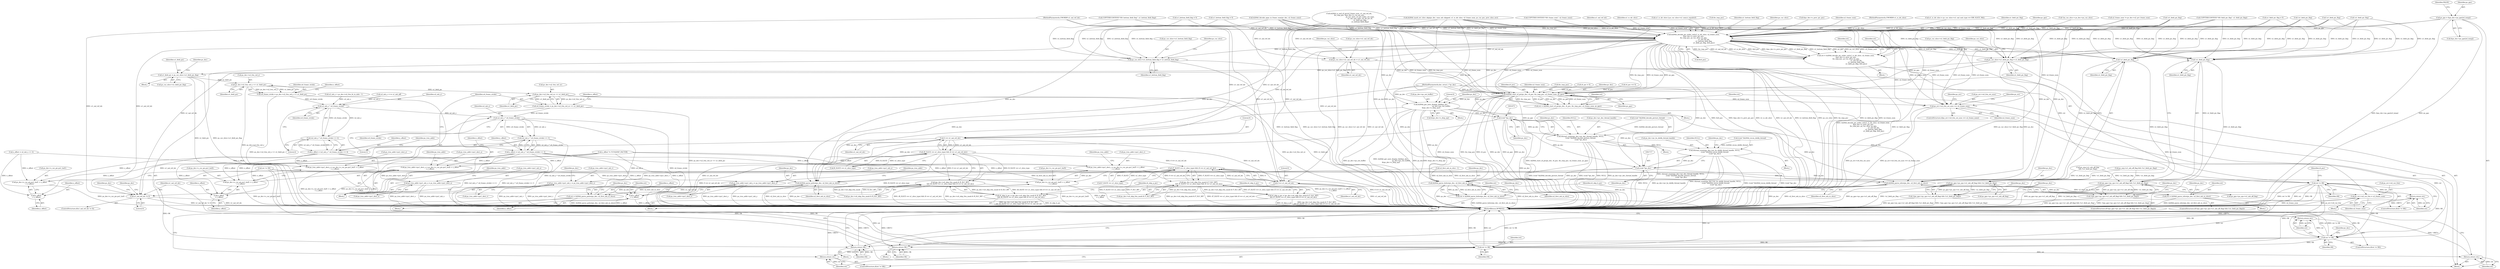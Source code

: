 digraph "0_Android_6c327afb263837bc90760c55c6605b26161a4eb9_0@array" {
"1000412" [label="(Call,ps_pps = &ps_dec->ps_pps[u4_temp])"];
"1001376" [label="(Call,ih264d_decode_pic_order_cnt(u1_is_idr_slice, u2_frame_num,\n &ps_dec->s_prev_pic_poc,\n &s_tmp_poc, ps_cur_slice, ps_pps,\n                                          u1_nal_ref_idc,\n                                          u1_bottom_field_flag,\n                                          u1_field_pic_flag, &i4_poc))"];
"1001374" [label="(Call,ret = ih264d_decode_pic_order_cnt(u1_is_idr_slice, u2_frame_num,\n &ps_dec->s_prev_pic_poc,\n &s_tmp_poc, ps_cur_slice, ps_pps,\n                                          u1_nal_ref_idc,\n                                          u1_bottom_field_flag,\n                                          u1_field_pic_flag, &i4_poc))"];
"1001393" [label="(Call,ret != OK)"];
"1001396" [label="(Return,return ret;)"];
"1001606" [label="(Call,ret != OK)"];
"1001609" [label="(Return,return ret;)"];
"1001857" [label="(Return,return OK;)"];
"1001874" [label="(Return,return OK;)"];
"1002517" [label="(Call,ret != OK)"];
"1002520" [label="(Return,return ret;)"];
"1002604" [label="(Return,return ret;)"];
"1001464" [label="(Call,ps_cur_slice->u1_field_pic_flag = u1_field_pic_flag)"];
"1001908" [label="(Call,u1_field_pic = ps_cur_slice->u1_field_pic_flag)"];
"1001969" [label="(Call,ps_dec->u2_frm_wd_y << u1_field_pic)"];
"1001967" [label="(Call,u4_frame_stride = ps_dec->u2_frm_wd_y << u1_field_pic)"];
"1001982" [label="(Call,u2_mb_y * u4_frame_stride)"];
"1001981" [label="(Call,(u2_mb_y * u4_frame_stride) << 4)"];
"1001979" [label="(Call,y_offset = (u2_mb_y * u4_frame_stride) << 4)"];
"1001986" [label="(Call,ps_trns_addr->pu1_dest_y = ps_dec->s_cur_pic.pu1_buf1 + x_offset\n + y_offset)"];
"1002045" [label="(Call,ps_trns_addr->pu1_mb_y = ps_trns_addr->pu1_dest_y)"];
"1001990" [label="(Call,ps_dec->s_cur_pic.pu1_buf1 + x_offset\n + y_offset)"];
"1001996" [label="(Call,x_offset\n + y_offset)"];
"1002012" [label="(Call,u2_mb_y * u4_frame_stride)"];
"1002011" [label="(Call,(u2_mb_y * u4_frame_stride) << 3)"];
"1002009" [label="(Call,y_offset = (u2_mb_y * u4_frame_stride) << 3)"];
"1002019" [label="(Call,ps_trns_addr->pu1_dest_u = ps_dec->s_cur_pic.pu1_buf2 + x_offset\n + y_offset)"];
"1002052" [label="(Call,ps_trns_addr->pu1_mb_u = ps_trns_addr->pu1_dest_u)"];
"1002023" [label="(Call,ps_dec->s_cur_pic.pu1_buf2 + x_offset\n + y_offset)"];
"1002029" [label="(Call,x_offset\n + y_offset)"];
"1002032" [label="(Call,ps_trns_addr->pu1_dest_v = ps_dec->s_cur_pic.pu1_buf3 + x_offset\n + y_offset)"];
"1002059" [label="(Call,ps_trns_addr->pu1_mb_v = ps_trns_addr->pu1_dest_v)"];
"1002036" [label="(Call,ps_dec->s_cur_pic.pu1_buf3 + x_offset\n + y_offset)"];
"1002042" [label="(Call,x_offset\n + y_offset)"];
"1002001" [label="(Call,ps_dec->u2_frm_wd_uv << u1_field_pic)"];
"1001999" [label="(Call,u4_frame_stride = ps_dec->u2_frm_wd_uv << u1_field_pic)"];
"1001469" [label="(Call,ps_cur_slice->u1_bottom_field_flag = u1_bottom_field_flag)"];
"1001496" [label="(Call,ps_cur_slice->u1_nal_ref_idc = u1_nal_ref_idc)"];
"1001562" [label="(Call,!u1_field_pic_flag)"];
"1001556" [label="(Call,(ps_pps->ps_sps->u1_mb_aff_flag) && (!u1_field_pic_flag))"];
"1001555" [label="(Call,!((ps_pps->ps_sps->u1_mb_aff_flag) && (!u1_field_pic_flag)))"];
"1001579" [label="(Call,!u1_field_pic_flag)"];
"1001573" [label="(Call,(ps_pps->ps_sps->u1_mb_aff_flag) && (!u1_field_pic_flag))"];
"1001572" [label="(Call,!((ps_pps->ps_sps->u1_mb_aff_flag) && (!u1_field_pic_flag)))"];
"1001598" [label="(Call,ih264d_start_of_pic(ps_dec, i4_poc, &s_tmp_poc, u2_frame_num, ps_pps))"];
"1001596" [label="(Call,ret = ih264d_start_of_pic(ps_dec, i4_poc, &s_tmp_poc, u2_frame_num, ps_pps))"];
"1001617" [label="(Call,ih264d_get_next_display_field(ps_dec,\n                                          ps_dec->ps_out_buffer,\n &(ps_dec->s_disp_op)))"];
"1001672" [label="(Call,(void *)ps_dec)"];
"1001664" [label="(Call,ithread_create(ps_dec->pv_dec_thread_handle, NULL,\n (void *)ih264d_decode_picture_thread,\n (void *)ps_dec))"];
"1001708" [label="(Call,ithread_create(ps_dec->pv_bs_deblk_thread_handle, NULL,\n (void *)ih264d_recon_deblk_thread,\n (void *)ps_dec))"];
"1001716" [label="(Call,(void *)ps_dec)"];
"1002421" [label="(Call,ih264d_parse_islice(ps_dec, u2_first_mb_in_slice))"];
"1002419" [label="(Call,ret = ih264d_parse_islice(ps_dec, u2_first_mb_in_slice))"];
"1002456" [label="(Call,ih264d_parse_pslice(ps_dec, u2_first_mb_in_slice))"];
"1002454" [label="(Call,ret = ih264d_parse_pslice(ps_dec, u2_first_mb_in_slice))"];
"1002490" [label="(Call,ih264d_parse_bslice(ps_dec, u2_first_mb_in_slice))"];
"1002488" [label="(Call,ret = ih264d_parse_bslice(ps_dec, u2_first_mb_in_slice))"];
"1001788" [label="(Call,ps_err->u4_frm_sei_sync == u2_frame_num)"];
"1001804" [label="(Call,ps_err->u4_cur_frm = u2_frame_num)"];
"1001824" [label="(Call,0 == u1_nal_ref_idc)"];
"1001820" [label="(Call,(B_SLICE == u1_slice_type) && (0 == u1_nal_ref_idc))"];
"1001814" [label="(Call,(ps_dec->u4_skip_frm_mask & B_SLC_BIT)\n && (B_SLICE == u1_slice_type) && (0 == u1_nal_ref_idc))"];
"1001812" [label="(Call,i4_skip_b_pic = (ps_dec->u4_skip_frm_mask & B_SLC_BIT)\n && (B_SLICE == u1_slice_type) && (0 == u1_nal_ref_idc))"];
"1001835" [label="(Call,(P_SLICE == u1_slice_type) && (0 == u1_nal_ref_idc))"];
"1001829" [label="(Call,(ps_dec->u4_skip_frm_mask & P_SLC_BIT)\n && (P_SLICE == u1_slice_type) && (0 == u1_nal_ref_idc))"];
"1001827" [label="(Call,i4_skip_p_pic = (ps_dec->u4_skip_frm_mask & P_SLC_BIT)\n && (P_SLICE == u1_slice_type) && (0 == u1_nal_ref_idc))"];
"1001839" [label="(Call,0 == u1_nal_ref_idc)"];
"1002523" [label="(Call,u1_nal_ref_idc != 0)"];
"1002421" [label="(Call,ih264d_parse_islice(ps_dec, u2_first_mb_in_slice))"];
"1001809" [label="(Block,)"];
"1002489" [label="(Identifier,ret)"];
"1001947" [label="(Call,u2_mb_y <<= u1_mb_aff)"];
"1001500" [label="(Identifier,u1_nal_ref_idc)"];
"1001815" [label="(Call,ps_dec->u4_skip_frm_mask & B_SLC_BIT)"];
"1001387" [label="(Identifier,u1_nal_ref_idc)"];
"1001571" [label="(ControlStructure,if(!((ps_pps->ps_sps->u1_mb_aff_flag) && (!u1_field_pic_flag))))"];
"1002046" [label="(Call,ps_trns_addr->pu1_mb_y)"];
"1002423" [label="(Identifier,u2_first_mb_in_slice)"];
"1002013" [label="(Identifier,u2_mb_y)"];
"1001579" [label="(Call,!u1_field_pic_flag)"];
"1001789" [label="(Call,ps_err->u4_frm_sei_sync)"];
"1002017" [label="(Identifier,x_offset)"];
"1000176" [label="(Call,i4_poc = 0)"];
"1001825" [label="(Literal,0)"];
"1001804" [label="(Call,ps_err->u4_cur_frm = u2_frame_num)"];
"1001617" [label="(Call,ih264d_get_next_display_field(ps_dec,\n                                          ps_dec->ps_out_buffer,\n &(ps_dec->s_disp_op)))"];
"1002458" [label="(Identifier,u2_first_mb_in_slice)"];
"1001556" [label="(Call,(ps_pps->ps_sps->u1_mb_aff_flag) && (!u1_field_pic_flag))"];
"1001071" [label="(Call,!u1_field_pic_flag)"];
"1001875" [label="(Identifier,OK)"];
"1001836" [label="(Call,P_SLICE == u1_slice_type)"];
"1001908" [label="(Call,u1_field_pic = ps_cur_slice->u1_field_pic_flag)"];
"1001998" [label="(Identifier,y_offset)"];
"1001503" [label="(Identifier,ps_cur_slice)"];
"1002036" [label="(Call,ps_dec->s_cur_pic.pu1_buf3 + x_offset\n + y_offset)"];
"1002044" [label="(Identifier,y_offset)"];
"1001377" [label="(Identifier,u1_is_idr_slice)"];
"1002009" [label="(Call,y_offset = (u2_mb_y * u4_frame_stride) << 3)"];
"1002516" [label="(ControlStructure,if(ret != OK))"];
"1001840" [label="(Literal,0)"];
"1001374" [label="(Call,ret = ih264d_decode_pic_order_cnt(u1_is_idr_slice, u2_frame_num,\n &ps_dec->s_prev_pic_poc,\n &s_tmp_poc, ps_cur_slice, ps_pps,\n                                          u1_nal_ref_idc,\n                                          u1_bottom_field_flag,\n                                          u1_field_pic_flag, &i4_poc))"];
"1000507" [label="(Call,u1_is_idr_slice || ps_cur_slice->u1_mmco_equalto5)"];
"1001913" [label="(Block,)"];
"1001596" [label="(Call,ret = ih264d_start_of_pic(ps_dec, i4_poc, &s_tmp_poc, u2_frame_num, ps_pps))"];
"1002045" [label="(Call,ps_trns_addr->pu1_mb_y = ps_trns_addr->pu1_dest_y)"];
"1002030" [label="(Identifier,x_offset)"];
"1002002" [label="(Call,ps_dec->u2_frm_wd_uv)"];
"1001718" [label="(Identifier,ps_dec)"];
"1001839" [label="(Call,0 == u1_nal_ref_idc)"];
"1002023" [label="(Call,ps_dec->s_cur_pic.pu1_buf2 + x_offset\n + y_offset)"];
"1002605" [label="(Identifier,ret)"];
"1002454" [label="(Call,ret = ih264d_parse_pslice(ps_dec, u2_first_mb_in_slice))"];
"1001597" [label="(Identifier,ret)"];
"1001813" [label="(Identifier,i4_skip_b_pic)"];
"1002016" [label="(Call,x_offset *= YUV420SP_FACTOR)"];
"1002031" [label="(Identifier,y_offset)"];
"1002037" [label="(Call,ps_dec->s_cur_pic.pu1_buf3)"];
"1002606" [label="(MethodReturn,WORD32)"];
"1001574" [label="(Call,ps_pps->ps_sps->u1_mb_aff_flag)"];
"1001792" [label="(Identifier,u2_frame_num)"];
"1001609" [label="(Return,return ret;)"];
"1001599" [label="(Identifier,ps_dec)"];
"1001990" [label="(Call,ps_dec->s_cur_pic.pu1_buf1 + x_offset\n + y_offset)"];
"1002033" [label="(Call,ps_trns_addr->pu1_dest_v)"];
"1001573" [label="(Call,(ps_pps->ps_sps->u1_mb_aff_flag) && (!u1_field_pic_flag))"];
"1001982" [label="(Call,u2_mb_y * u4_frame_stride)"];
"1002043" [label="(Identifier,x_offset)"];
"1001861" [label="(Block,)"];
"1002518" [label="(Identifier,ret)"];
"1000524" [label="(Call,ih264d_decode_gaps_in_frame_num(ps_dec, u2_frame_num))"];
"1001604" [label="(Identifier,ps_pps)"];
"1001628" [label="(Literal,0)"];
"1001373" [label="(Block,)"];
"1001672" [label="(Call,(void *)ps_dec)"];
"1001985" [label="(Literal,4)"];
"1002069" [label="(Identifier,ps_dec)"];
"1002461" [label="(Identifier,ps_dec)"];
"1001826" [label="(Identifier,u1_nal_ref_idc)"];
"1001473" [label="(Identifier,u1_bottom_field_flag)"];
"1001562" [label="(Call,!u1_field_pic_flag)"];
"1002525" [label="(Literal,0)"];
"1001979" [label="(Call,y_offset = (u2_mb_y * u4_frame_stride) << 4)"];
"1001709" [label="(Call,ps_dec->pv_bs_deblk_thread_handle)"];
"1002551" [label="(Identifier,ps_dec)"];
"1001780" [label="(Block,)"];
"1001788" [label="(Call,ps_err->u4_frm_sei_sync == u2_frame_num)"];
"1001830" [label="(Call,ps_dec->u4_skip_frm_mask & P_SLC_BIT)"];
"1001383" [label="(Call,&s_tmp_poc)"];
"1000414" [label="(Call,&ps_dec->ps_pps[u4_temp])"];
"1001606" [label="(Call,ret != OK)"];
"1001999" [label="(Call,u4_frame_stride = ps_dec->u2_frm_wd_uv << u1_field_pic)"];
"1001496" [label="(Call,ps_cur_slice->u1_nal_ref_idc = u1_nal_ref_idc)"];
"1001708" [label="(Call,ithread_create(ps_dec->pv_bs_deblk_thread_handle, NULL,\n (void *)ih264d_recon_deblk_thread,\n (void *)ps_dec))"];
"1001664" [label="(Call,ithread_create(ps_dec->pv_dec_thread_handle, NULL,\n (void *)ih264d_decode_picture_thread,\n (void *)ps_dec))"];
"1000156" [label="(MethodParameterIn,UWORD8 u1_nal_ref_idc)"];
"1000655" [label="(Call,u1_bottom_field_flag = 0)"];
"1001618" [label="(Identifier,ps_dec)"];
"1002049" [label="(Call,ps_trns_addr->pu1_dest_y)"];
"1001390" [label="(Call,&i4_poc)"];
"1000904" [label="(Call,!u1_field_pic_flag)"];
"1002024" [label="(Call,ps_dec->s_cur_pic.pu1_buf2)"];
"1000422" [label="(Identifier,FALSE)"];
"1001983" [label="(Identifier,u2_mb_y)"];
"1001563" [label="(Identifier,u1_field_pic_flag)"];
"1001393" [label="(Call,ret != OK)"];
"1002001" [label="(Call,ps_dec->u2_frm_wd_uv << u1_field_pic)"];
"1001981" [label="(Call,(u2_mb_y * u4_frame_stride) << 4)"];
"1001067" [label="(Call,ps_seq->u1_mb_aff_flag\n && (!u1_field_pic_flag))"];
"1000918" [label="(Call,u2_frame_num != ps_dec->u2_prv_frame_num)"];
"1002239" [label="(Call,u2_first_mb_in_slice - 1)"];
"1001894" [label="(Block,)"];
"1001980" [label="(Identifier,y_offset)"];
"1002524" [label="(Identifier,u1_nal_ref_idc)"];
"1002053" [label="(Call,ps_trns_addr->pu1_mb_u)"];
"1002492" [label="(Identifier,u2_first_mb_in_slice)"];
"1001835" [label="(Call,(P_SLICE == u1_slice_type) && (0 == u1_nal_ref_idc))"];
"1002010" [label="(Identifier,y_offset)"];
"1000652" [label="(Call,u1_field_pic_flag = 0)"];
"1001410" [label="(Call,i4_poc == 0)"];
"1001139" [label="(Call,ih264d_mark_err_slice_skip(ps_dec, num_mb_skipped, u1_is_idr_slice, u2_frame_num, ps_cur_poc, prev_slice_err))"];
"1002032" [label="(Call,ps_trns_addr->pu1_dest_v = ps_dec->s_cur_pic.pu1_buf3 + x_offset\n + y_offset)"];
"1002029" [label="(Call,x_offset\n + y_offset)"];
"1001677" [label="(Identifier,ps_dec)"];
"1001400" [label="(Identifier,i4_poc)"];
"1002519" [label="(Identifier,OK)"];
"1001566" [label="(Identifier,ps_dec)"];
"1000813" [label="(Call,!u1_field_pic_flag)"];
"1002056" [label="(Call,ps_trns_addr->pu1_dest_u)"];
"1001376" [label="(Call,ih264d_decode_pic_order_cnt(u1_is_idr_slice, u2_frame_num,\n &ps_dec->s_prev_pic_poc,\n &s_tmp_poc, ps_cur_slice, ps_pps,\n                                          u1_nal_ref_idc,\n                                          u1_bottom_field_flag,\n                                          u1_field_pic_flag, &i4_poc))"];
"1002015" [label="(Literal,3)"];
"1001470" [label="(Call,ps_cur_slice->u1_bottom_field_flag)"];
"1000900" [label="(Call,ps_seq->u1_mb_aff_flag && (!u1_field_pic_flag))"];
"1001572" [label="(Call,!((ps_pps->ps_sps->u1_mb_aff_flag) && (!u1_field_pic_flag)))"];
"1001668" [label="(Identifier,NULL)"];
"1002428" [label="(Identifier,ps_dec)"];
"1002488" [label="(Call,ret = ih264d_parse_bslice(ps_dec, u2_first_mb_in_slice))"];
"1002480" [label="(Block,)"];
"1002059" [label="(Call,ps_trns_addr->pu1_mb_v = ps_trns_addr->pu1_dest_v)"];
"1001957" [label="(Call,u2_mb_y > ps_dec->u2_frm_ht_in_mbs - 1)"];
"1001600" [label="(Identifier,i4_poc)"];
"1001388" [label="(Identifier,u1_bottom_field_flag)"];
"1001610" [label="(Identifier,ret)"];
"1001986" [label="(Call,ps_trns_addr->pu1_dest_y = ps_dec->s_cur_pic.pu1_buf1 + x_offset\n + y_offset)"];
"1001969" [label="(Call,ps_dec->u2_frm_wd_y << u1_field_pic)"];
"1001385" [label="(Identifier,ps_cur_slice)"];
"1001468" [label="(Identifier,u1_field_pic_flag)"];
"1002005" [label="(Identifier,u1_field_pic)"];
"1001665" [label="(Call,ps_dec->pv_dec_thread_handle)"];
"1001605" [label="(ControlStructure,if(ret != OK))"];
"1000638" [label="(Call,COPYTHECONTEXT(\"SH: bottom_field_flag\", u1_bottom_field_flag))"];
"1002419" [label="(Call,ret = ih264d_parse_islice(ps_dec, u2_first_mb_in_slice))"];
"1002521" [label="(Identifier,ret)"];
"1002495" [label="(Identifier,ps_dec)"];
"1001607" [label="(Identifier,ret)"];
"1001622" [label="(Call,&(ps_dec->s_disp_op))"];
"1002491" [label="(Identifier,ps_dec)"];
"1002522" [label="(ControlStructure,if(u1_nal_ref_idc != 0))"];
"1000753" [label="(Call,!u1_field_pic_flag)"];
"1001616" [label="(Block,)"];
"1001619" [label="(Call,ps_dec->ps_out_buffer)"];
"1001465" [label="(Call,ps_cur_slice->u1_field_pic_flag)"];
"1001805" [label="(Call,ps_err->u4_cur_frm)"];
"1001497" [label="(Call,ps_cur_slice->u1_nal_ref_idc)"];
"1002531" [label="(Identifier,ps_dec)"];
"1000412" [label="(Call,ps_pps = &ps_dec->ps_pps[u4_temp])"];
"1001975" [label="(Identifier,x_offset)"];
"1001910" [label="(Call,ps_cur_slice->u1_field_pic_flag)"];
"1001974" [label="(Call,x_offset = u2_mb_x << 4)"];
"1001379" [label="(Call,&ps_dec->s_prev_pic_poc)"];
"1000621" [label="(Call,u1_bottom_field_flag = 0)"];
"1001702" [label="(Block,)"];
"1001968" [label="(Identifier,u4_frame_stride)"];
"1001476" [label="(Identifier,ps_cur_slice)"];
"1001984" [label="(Identifier,u4_frame_stride)"];
"1001796" [label="(Identifier,ps_err)"];
"1001824" [label="(Call,0 == u1_nal_ref_idc)"];
"1000454" [label="(Call,COPYTHECONTEXT(\"SH: frame_num\", u2_frame_num))"];
"1001874" [label="(Return,return OK;)"];
"1001829" [label="(Call,(ps_dec->u4_skip_frm_mask & P_SLC_BIT)\n && (P_SLICE == u1_slice_type) && (0 == u1_nal_ref_idc))"];
"1001712" [label="(Identifier,NULL)"];
"1001580" [label="(Identifier,u1_field_pic_flag)"];
"1001583" [label="(Identifier,ps_dec)"];
"1001378" [label="(Identifier,u2_frame_num)"];
"1002446" [label="(Block,)"];
"1001991" [label="(Call,ps_dec->s_cur_pic.pu1_buf1)"];
"1001608" [label="(Identifier,OK)"];
"1002052" [label="(Call,ps_trns_addr->pu1_mb_u = ps_trns_addr->pu1_dest_u)"];
"1002422" [label="(Identifier,ps_dec)"];
"1002455" [label="(Identifier,ret)"];
"1002034" [label="(Identifier,ps_trns_addr)"];
"1002420" [label="(Identifier,ret)"];
"1001663" [label="(Block,)"];
"1001721" [label="(Identifier,ps_dec)"];
"1001828" [label="(Identifier,i4_skip_p_pic)"];
"1001841" [label="(Identifier,u1_nal_ref_idc)"];
"1001970" [label="(Call,ps_dec->u2_frm_wd_y)"];
"1002012" [label="(Call,u2_mb_y * u4_frame_stride)"];
"1002457" [label="(Identifier,ps_dec)"];
"1001595" [label="(Block,)"];
"1001603" [label="(Identifier,u2_frame_num)"];
"1002000" [label="(Identifier,u4_frame_stride)"];
"1002020" [label="(Call,ps_trns_addr->pu1_dest_u)"];
"1001588" [label="(Identifier,ps_dec)"];
"1001909" [label="(Identifier,u1_field_pic)"];
"1001808" [label="(Identifier,u2_frame_num)"];
"1001787" [label="(ControlStructure,if(ps_err->u4_frm_sei_sync == u2_frame_num))"];
"1001812" [label="(Call,i4_skip_b_pic = (ps_dec->u4_skip_frm_mask & B_SLC_BIT)\n && (B_SLICE == u1_slice_type) && (0 == u1_nal_ref_idc))"];
"1001392" [label="(ControlStructure,if(ret != OK))"];
"1001557" [label="(Call,ps_pps->ps_sps->u1_mb_aff_flag)"];
"1001973" [label="(Identifier,u1_field_pic)"];
"1002007" [label="(Identifier,x_offset)"];
"1002054" [label="(Identifier,ps_trns_addr)"];
"1001806" [label="(Identifier,ps_err)"];
"1001395" [label="(Identifier,OK)"];
"1002517" [label="(Call,ret != OK)"];
"1001997" [label="(Identifier,x_offset)"];
"1001469" [label="(Call,ps_cur_slice->u1_bottom_field_flag = u1_bottom_field_flag)"];
"1001713" [label="(Call,(void *)ih264d_recon_deblk_thread)"];
"1001827" [label="(Call,i4_skip_p_pic = (ps_dec->u4_skip_frm_mask & P_SLC_BIT)\n && (P_SLICE == u1_slice_type) && (0 == u1_nal_ref_idc))"];
"1001843" [label="(Identifier,i4_skip_b_pic)"];
"1002060" [label="(Call,ps_trns_addr->pu1_mb_v)"];
"1000155" [label="(MethodParameterIn,UWORD8 u1_is_idr_slice)"];
"1002490" [label="(Call,ih264d_parse_bslice(ps_dec, u2_first_mb_in_slice))"];
"1001716" [label="(Call,(void *)ps_dec)"];
"1000413" [label="(Identifier,ps_pps)"];
"1001464" [label="(Call,ps_cur_slice->u1_field_pic_flag = u1_field_pic_flag)"];
"1000618" [label="(Call,COPYTHECONTEXT(\"SH: field_pic_flag\", u1_field_pic_flag))"];
"1000991" [label="(Call,u1_is_idr_slice = ps_cur_slice->u1_nal_unit_type == IDR_SLICE_NAL)"];
"1001555" [label="(Call,!((ps_pps->ps_sps->u1_mb_aff_flag) && (!u1_field_pic_flag)))"];
"1001814" [label="(Call,(ps_dec->u4_skip_frm_mask & B_SLC_BIT)\n && (B_SLICE == u1_slice_type) && (0 == u1_nal_ref_idc))"];
"1001598" [label="(Call,ih264d_start_of_pic(ps_dec, i4_poc, &s_tmp_poc, u2_frame_num, ps_pps))"];
"1000873" [label="(Call,ih264d_is_end_of_pic(u2_frame_num, u1_nal_ref_idc,\n &s_tmp_poc, &ps_dec->s_cur_pic_poc,\n                                            ps_cur_slice, u1_pic_order_cnt_type,\n                                            u1_nal_unit_type, u4_idr_pic_id,\n                                            u1_field_pic_flag,\n                                            u1_bottom_field_flag))"];
"1001858" [label="(Identifier,OK)"];
"1000157" [label="(MethodParameterIn,dec_struct_t *ps_dec)"];
"1001920" [label="(Identifier,ps_dec)"];
"1001674" [label="(Identifier,ps_dec)"];
"1002047" [label="(Identifier,ps_trns_addr)"];
"1001389" [label="(Identifier,u1_field_pic_flag)"];
"1001987" [label="(Call,ps_trns_addr->pu1_dest_y)"];
"1000158" [label="(Block,)"];
"1002019" [label="(Call,ps_trns_addr->pu1_dest_u = ps_dec->s_cur_pic.pu1_buf2 + x_offset\n + y_offset)"];
"1001613" [label="(Identifier,ps_dec)"];
"1002456" [label="(Call,ih264d_parse_pslice(ps_dec, u2_first_mb_in_slice))"];
"1002014" [label="(Identifier,u4_frame_stride)"];
"1002523" [label="(Call,u1_nal_ref_idc != 0)"];
"1002042" [label="(Call,x_offset\n + y_offset)"];
"1001857" [label="(Return,return OK;)"];
"1001988" [label="(Identifier,ps_trns_addr)"];
"1001375" [label="(Identifier,ret)"];
"1001222" [label="(Call,ret != OK)"];
"1001554" [label="(ControlStructure,if(!((ps_pps->ps_sps->u1_mb_aff_flag) && (!u1_field_pic_flag))))"];
"1001844" [label="(Block,)"];
"1001820" [label="(Call,(B_SLICE == u1_slice_type) && (0 == u1_nal_ref_idc))"];
"1002061" [label="(Identifier,ps_trns_addr)"];
"1001601" [label="(Call,&s_tmp_poc)"];
"1002604" [label="(Return,return ret;)"];
"1002411" [label="(Block,)"];
"1002063" [label="(Call,ps_trns_addr->pu1_dest_v)"];
"1002011" [label="(Call,(u2_mb_y * u4_frame_stride) << 3)"];
"1001471" [label="(Identifier,ps_cur_slice)"];
"1001669" [label="(Call,(void *)ih264d_decode_picture_thread)"];
"1001386" [label="(Identifier,ps_pps)"];
"1001967" [label="(Call,u4_frame_stride = ps_dec->u2_frm_wd_y << u1_field_pic)"];
"1001996" [label="(Call,x_offset\n + y_offset)"];
"1001397" [label="(Identifier,ret)"];
"1000168" [label="(Call,*ps_cur_slice = ps_dec->ps_cur_slice)"];
"1002520" [label="(Return,return ret;)"];
"1001396" [label="(Return,return ret;)"];
"1001821" [label="(Call,B_SLICE == u1_slice_type)"];
"1001394" [label="(Identifier,ret)"];
"1000412" -> "1000158"  [label="AST: "];
"1000412" -> "1000414"  [label="CFG: "];
"1000413" -> "1000412"  [label="AST: "];
"1000414" -> "1000412"  [label="AST: "];
"1000422" -> "1000412"  [label="CFG: "];
"1000412" -> "1002606"  [label="DDG: &ps_dec->ps_pps[u4_temp]"];
"1000412" -> "1002606"  [label="DDG: ps_pps"];
"1000412" -> "1001376"  [label="DDG: ps_pps"];
"1000412" -> "1001598"  [label="DDG: ps_pps"];
"1001376" -> "1001374"  [label="AST: "];
"1001376" -> "1001390"  [label="CFG: "];
"1001377" -> "1001376"  [label="AST: "];
"1001378" -> "1001376"  [label="AST: "];
"1001379" -> "1001376"  [label="AST: "];
"1001383" -> "1001376"  [label="AST: "];
"1001385" -> "1001376"  [label="AST: "];
"1001386" -> "1001376"  [label="AST: "];
"1001387" -> "1001376"  [label="AST: "];
"1001388" -> "1001376"  [label="AST: "];
"1001389" -> "1001376"  [label="AST: "];
"1001390" -> "1001376"  [label="AST: "];
"1001374" -> "1001376"  [label="CFG: "];
"1001376" -> "1002606"  [label="DDG: u1_is_idr_slice"];
"1001376" -> "1002606"  [label="DDG: u1_nal_ref_idc"];
"1001376" -> "1002606"  [label="DDG: u1_bottom_field_flag"];
"1001376" -> "1002606"  [label="DDG: ps_cur_slice"];
"1001376" -> "1002606"  [label="DDG: &s_tmp_poc"];
"1001376" -> "1002606"  [label="DDG: u1_field_pic_flag"];
"1001376" -> "1002606"  [label="DDG: u2_frame_num"];
"1001376" -> "1002606"  [label="DDG: ps_pps"];
"1001376" -> "1002606"  [label="DDG: &i4_poc"];
"1001376" -> "1002606"  [label="DDG: &ps_dec->s_prev_pic_poc"];
"1001376" -> "1001374"  [label="DDG: &s_tmp_poc"];
"1001376" -> "1001374"  [label="DDG: u1_nal_ref_idc"];
"1001376" -> "1001374"  [label="DDG: u1_is_idr_slice"];
"1001376" -> "1001374"  [label="DDG: &i4_poc"];
"1001376" -> "1001374"  [label="DDG: &ps_dec->s_prev_pic_poc"];
"1001376" -> "1001374"  [label="DDG: u1_field_pic_flag"];
"1001376" -> "1001374"  [label="DDG: u1_bottom_field_flag"];
"1001376" -> "1001374"  [label="DDG: ps_pps"];
"1001376" -> "1001374"  [label="DDG: ps_cur_slice"];
"1001376" -> "1001374"  [label="DDG: u2_frame_num"];
"1000507" -> "1001376"  [label="DDG: u1_is_idr_slice"];
"1000991" -> "1001376"  [label="DDG: u1_is_idr_slice"];
"1001139" -> "1001376"  [label="DDG: u1_is_idr_slice"];
"1001139" -> "1001376"  [label="DDG: u2_frame_num"];
"1000155" -> "1001376"  [label="DDG: u1_is_idr_slice"];
"1000873" -> "1001376"  [label="DDG: u2_frame_num"];
"1000873" -> "1001376"  [label="DDG: &s_tmp_poc"];
"1000873" -> "1001376"  [label="DDG: ps_cur_slice"];
"1000873" -> "1001376"  [label="DDG: u1_nal_ref_idc"];
"1000873" -> "1001376"  [label="DDG: u1_bottom_field_flag"];
"1000873" -> "1001376"  [label="DDG: u1_field_pic_flag"];
"1000918" -> "1001376"  [label="DDG: u2_frame_num"];
"1000524" -> "1001376"  [label="DDG: u2_frame_num"];
"1000454" -> "1001376"  [label="DDG: u2_frame_num"];
"1000168" -> "1001376"  [label="DDG: ps_cur_slice"];
"1000156" -> "1001376"  [label="DDG: u1_nal_ref_idc"];
"1000621" -> "1001376"  [label="DDG: u1_bottom_field_flag"];
"1000655" -> "1001376"  [label="DDG: u1_bottom_field_flag"];
"1000638" -> "1001376"  [label="DDG: u1_bottom_field_flag"];
"1000753" -> "1001376"  [label="DDG: u1_field_pic_flag"];
"1000904" -> "1001376"  [label="DDG: u1_field_pic_flag"];
"1000813" -> "1001376"  [label="DDG: u1_field_pic_flag"];
"1001071" -> "1001376"  [label="DDG: u1_field_pic_flag"];
"1000652" -> "1001376"  [label="DDG: u1_field_pic_flag"];
"1000618" -> "1001376"  [label="DDG: u1_field_pic_flag"];
"1001376" -> "1001464"  [label="DDG: u1_field_pic_flag"];
"1001376" -> "1001469"  [label="DDG: u1_bottom_field_flag"];
"1001376" -> "1001496"  [label="DDG: u1_nal_ref_idc"];
"1001376" -> "1001562"  [label="DDG: u1_field_pic_flag"];
"1001376" -> "1001579"  [label="DDG: u1_field_pic_flag"];
"1001376" -> "1001598"  [label="DDG: &s_tmp_poc"];
"1001376" -> "1001598"  [label="DDG: u2_frame_num"];
"1001376" -> "1001598"  [label="DDG: ps_pps"];
"1001376" -> "1001788"  [label="DDG: u2_frame_num"];
"1001376" -> "1001824"  [label="DDG: u1_nal_ref_idc"];
"1001376" -> "1001839"  [label="DDG: u1_nal_ref_idc"];
"1001376" -> "1002523"  [label="DDG: u1_nal_ref_idc"];
"1001374" -> "1001373"  [label="AST: "];
"1001375" -> "1001374"  [label="AST: "];
"1001394" -> "1001374"  [label="CFG: "];
"1001374" -> "1002606"  [label="DDG: ih264d_decode_pic_order_cnt(u1_is_idr_slice, u2_frame_num,\n &ps_dec->s_prev_pic_poc,\n &s_tmp_poc, ps_cur_slice, ps_pps,\n                                          u1_nal_ref_idc,\n                                          u1_bottom_field_flag,\n                                          u1_field_pic_flag, &i4_poc)"];
"1001374" -> "1001393"  [label="DDG: ret"];
"1001393" -> "1001392"  [label="AST: "];
"1001393" -> "1001395"  [label="CFG: "];
"1001394" -> "1001393"  [label="AST: "];
"1001395" -> "1001393"  [label="AST: "];
"1001397" -> "1001393"  [label="CFG: "];
"1001400" -> "1001393"  [label="CFG: "];
"1001393" -> "1002606"  [label="DDG: ret != OK"];
"1001393" -> "1002606"  [label="DDG: ret"];
"1001393" -> "1002606"  [label="DDG: OK"];
"1001222" -> "1001393"  [label="DDG: OK"];
"1001393" -> "1001396"  [label="DDG: ret"];
"1001393" -> "1001606"  [label="DDG: OK"];
"1001393" -> "1001857"  [label="DDG: OK"];
"1001393" -> "1001874"  [label="DDG: OK"];
"1001393" -> "1002517"  [label="DDG: OK"];
"1001396" -> "1001392"  [label="AST: "];
"1001396" -> "1001397"  [label="CFG: "];
"1001397" -> "1001396"  [label="AST: "];
"1002606" -> "1001396"  [label="CFG: "];
"1001396" -> "1002606"  [label="DDG: <RET>"];
"1001397" -> "1001396"  [label="DDG: ret"];
"1001606" -> "1001605"  [label="AST: "];
"1001606" -> "1001608"  [label="CFG: "];
"1001607" -> "1001606"  [label="AST: "];
"1001608" -> "1001606"  [label="AST: "];
"1001610" -> "1001606"  [label="CFG: "];
"1001613" -> "1001606"  [label="CFG: "];
"1001606" -> "1002606"  [label="DDG: ret"];
"1001606" -> "1002606"  [label="DDG: ret != OK"];
"1001606" -> "1002606"  [label="DDG: OK"];
"1001596" -> "1001606"  [label="DDG: ret"];
"1001222" -> "1001606"  [label="DDG: OK"];
"1001606" -> "1001609"  [label="DDG: ret"];
"1001606" -> "1001857"  [label="DDG: OK"];
"1001606" -> "1001874"  [label="DDG: OK"];
"1001606" -> "1002517"  [label="DDG: OK"];
"1001609" -> "1001605"  [label="AST: "];
"1001609" -> "1001610"  [label="CFG: "];
"1001610" -> "1001609"  [label="AST: "];
"1002606" -> "1001609"  [label="CFG: "];
"1001609" -> "1002606"  [label="DDG: <RET>"];
"1001610" -> "1001609"  [label="DDG: ret"];
"1001857" -> "1001844"  [label="AST: "];
"1001857" -> "1001858"  [label="CFG: "];
"1001858" -> "1001857"  [label="AST: "];
"1002606" -> "1001857"  [label="CFG: "];
"1001857" -> "1002606"  [label="DDG: <RET>"];
"1001858" -> "1001857"  [label="DDG: OK"];
"1001222" -> "1001857"  [label="DDG: OK"];
"1001874" -> "1001861"  [label="AST: "];
"1001874" -> "1001875"  [label="CFG: "];
"1001875" -> "1001874"  [label="AST: "];
"1002606" -> "1001874"  [label="CFG: "];
"1001874" -> "1002606"  [label="DDG: <RET>"];
"1001875" -> "1001874"  [label="DDG: OK"];
"1001222" -> "1001874"  [label="DDG: OK"];
"1002517" -> "1002516"  [label="AST: "];
"1002517" -> "1002519"  [label="CFG: "];
"1002518" -> "1002517"  [label="AST: "];
"1002519" -> "1002517"  [label="AST: "];
"1002521" -> "1002517"  [label="CFG: "];
"1002524" -> "1002517"  [label="CFG: "];
"1002517" -> "1002606"  [label="DDG: OK"];
"1002517" -> "1002606"  [label="DDG: ret"];
"1002517" -> "1002606"  [label="DDG: ret != OK"];
"1002419" -> "1002517"  [label="DDG: ret"];
"1002488" -> "1002517"  [label="DDG: ret"];
"1002454" -> "1002517"  [label="DDG: ret"];
"1001222" -> "1002517"  [label="DDG: OK"];
"1002517" -> "1002520"  [label="DDG: ret"];
"1002517" -> "1002604"  [label="DDG: ret"];
"1002520" -> "1002516"  [label="AST: "];
"1002520" -> "1002521"  [label="CFG: "];
"1002521" -> "1002520"  [label="AST: "];
"1002606" -> "1002520"  [label="CFG: "];
"1002520" -> "1002606"  [label="DDG: <RET>"];
"1002521" -> "1002520"  [label="DDG: ret"];
"1002604" -> "1000158"  [label="AST: "];
"1002604" -> "1002605"  [label="CFG: "];
"1002605" -> "1002604"  [label="AST: "];
"1002606" -> "1002604"  [label="CFG: "];
"1002604" -> "1002606"  [label="DDG: <RET>"];
"1002605" -> "1002604"  [label="DDG: ret"];
"1001464" -> "1000158"  [label="AST: "];
"1001464" -> "1001468"  [label="CFG: "];
"1001465" -> "1001464"  [label="AST: "];
"1001468" -> "1001464"  [label="AST: "];
"1001471" -> "1001464"  [label="CFG: "];
"1001464" -> "1002606"  [label="DDG: u1_field_pic_flag"];
"1001464" -> "1002606"  [label="DDG: ps_cur_slice->u1_field_pic_flag"];
"1000753" -> "1001464"  [label="DDG: u1_field_pic_flag"];
"1000904" -> "1001464"  [label="DDG: u1_field_pic_flag"];
"1000873" -> "1001464"  [label="DDG: u1_field_pic_flag"];
"1000813" -> "1001464"  [label="DDG: u1_field_pic_flag"];
"1001071" -> "1001464"  [label="DDG: u1_field_pic_flag"];
"1000652" -> "1001464"  [label="DDG: u1_field_pic_flag"];
"1000618" -> "1001464"  [label="DDG: u1_field_pic_flag"];
"1001464" -> "1001908"  [label="DDG: ps_cur_slice->u1_field_pic_flag"];
"1001908" -> "1001894"  [label="AST: "];
"1001908" -> "1001910"  [label="CFG: "];
"1001909" -> "1001908"  [label="AST: "];
"1001910" -> "1001908"  [label="AST: "];
"1001920" -> "1001908"  [label="CFG: "];
"1001908" -> "1002606"  [label="DDG: u1_field_pic"];
"1001908" -> "1002606"  [label="DDG: ps_cur_slice->u1_field_pic_flag"];
"1001908" -> "1001969"  [label="DDG: u1_field_pic"];
"1001969" -> "1001967"  [label="AST: "];
"1001969" -> "1001973"  [label="CFG: "];
"1001970" -> "1001969"  [label="AST: "];
"1001973" -> "1001969"  [label="AST: "];
"1001967" -> "1001969"  [label="CFG: "];
"1001969" -> "1002606"  [label="DDG: ps_dec->u2_frm_wd_y"];
"1001969" -> "1001967"  [label="DDG: ps_dec->u2_frm_wd_y"];
"1001969" -> "1001967"  [label="DDG: u1_field_pic"];
"1001969" -> "1002001"  [label="DDG: u1_field_pic"];
"1001967" -> "1001913"  [label="AST: "];
"1001968" -> "1001967"  [label="AST: "];
"1001975" -> "1001967"  [label="CFG: "];
"1001967" -> "1002606"  [label="DDG: ps_dec->u2_frm_wd_y << u1_field_pic"];
"1001967" -> "1001982"  [label="DDG: u4_frame_stride"];
"1001982" -> "1001981"  [label="AST: "];
"1001982" -> "1001984"  [label="CFG: "];
"1001983" -> "1001982"  [label="AST: "];
"1001984" -> "1001982"  [label="AST: "];
"1001985" -> "1001982"  [label="CFG: "];
"1001982" -> "1001981"  [label="DDG: u2_mb_y"];
"1001982" -> "1001981"  [label="DDG: u4_frame_stride"];
"1001957" -> "1001982"  [label="DDG: u2_mb_y"];
"1001947" -> "1001982"  [label="DDG: u2_mb_y"];
"1001982" -> "1002012"  [label="DDG: u2_mb_y"];
"1001981" -> "1001979"  [label="AST: "];
"1001981" -> "1001985"  [label="CFG: "];
"1001985" -> "1001981"  [label="AST: "];
"1001979" -> "1001981"  [label="CFG: "];
"1001981" -> "1001979"  [label="DDG: u2_mb_y * u4_frame_stride"];
"1001981" -> "1001979"  [label="DDG: 4"];
"1001979" -> "1001913"  [label="AST: "];
"1001980" -> "1001979"  [label="AST: "];
"1001988" -> "1001979"  [label="CFG: "];
"1001979" -> "1002606"  [label="DDG: (u2_mb_y * u4_frame_stride) << 4"];
"1001979" -> "1001986"  [label="DDG: y_offset"];
"1001979" -> "1001990"  [label="DDG: y_offset"];
"1001979" -> "1001996"  [label="DDG: y_offset"];
"1001986" -> "1001913"  [label="AST: "];
"1001986" -> "1001990"  [label="CFG: "];
"1001987" -> "1001986"  [label="AST: "];
"1001990" -> "1001986"  [label="AST: "];
"1002000" -> "1001986"  [label="CFG: "];
"1001986" -> "1002606"  [label="DDG: ps_dec->s_cur_pic.pu1_buf1 + x_offset\n + y_offset"];
"1001974" -> "1001986"  [label="DDG: x_offset"];
"1001986" -> "1002045"  [label="DDG: ps_trns_addr->pu1_dest_y"];
"1002045" -> "1001913"  [label="AST: "];
"1002045" -> "1002049"  [label="CFG: "];
"1002046" -> "1002045"  [label="AST: "];
"1002049" -> "1002045"  [label="AST: "];
"1002054" -> "1002045"  [label="CFG: "];
"1002045" -> "1002606"  [label="DDG: ps_trns_addr->pu1_dest_y"];
"1002045" -> "1002606"  [label="DDG: ps_trns_addr->pu1_mb_y"];
"1001990" -> "1001996"  [label="CFG: "];
"1001991" -> "1001990"  [label="AST: "];
"1001996" -> "1001990"  [label="AST: "];
"1001990" -> "1002606"  [label="DDG: ps_dec->s_cur_pic.pu1_buf1"];
"1001974" -> "1001990"  [label="DDG: x_offset"];
"1001996" -> "1001998"  [label="CFG: "];
"1001997" -> "1001996"  [label="AST: "];
"1001998" -> "1001996"  [label="AST: "];
"1001974" -> "1001996"  [label="DDG: x_offset"];
"1002012" -> "1002011"  [label="AST: "];
"1002012" -> "1002014"  [label="CFG: "];
"1002013" -> "1002012"  [label="AST: "];
"1002014" -> "1002012"  [label="AST: "];
"1002015" -> "1002012"  [label="CFG: "];
"1002012" -> "1002606"  [label="DDG: u2_mb_y"];
"1002012" -> "1002606"  [label="DDG: u4_frame_stride"];
"1002012" -> "1002011"  [label="DDG: u2_mb_y"];
"1002012" -> "1002011"  [label="DDG: u4_frame_stride"];
"1001999" -> "1002012"  [label="DDG: u4_frame_stride"];
"1002011" -> "1002009"  [label="AST: "];
"1002011" -> "1002015"  [label="CFG: "];
"1002015" -> "1002011"  [label="AST: "];
"1002009" -> "1002011"  [label="CFG: "];
"1002011" -> "1002606"  [label="DDG: u2_mb_y * u4_frame_stride"];
"1002011" -> "1002009"  [label="DDG: u2_mb_y * u4_frame_stride"];
"1002011" -> "1002009"  [label="DDG: 3"];
"1002009" -> "1001913"  [label="AST: "];
"1002010" -> "1002009"  [label="AST: "];
"1002017" -> "1002009"  [label="CFG: "];
"1002009" -> "1002606"  [label="DDG: (u2_mb_y * u4_frame_stride) << 3"];
"1002009" -> "1002019"  [label="DDG: y_offset"];
"1002009" -> "1002023"  [label="DDG: y_offset"];
"1002009" -> "1002029"  [label="DDG: y_offset"];
"1002009" -> "1002032"  [label="DDG: y_offset"];
"1002009" -> "1002036"  [label="DDG: y_offset"];
"1002009" -> "1002042"  [label="DDG: y_offset"];
"1002019" -> "1001913"  [label="AST: "];
"1002019" -> "1002023"  [label="CFG: "];
"1002020" -> "1002019"  [label="AST: "];
"1002023" -> "1002019"  [label="AST: "];
"1002034" -> "1002019"  [label="CFG: "];
"1002019" -> "1002606"  [label="DDG: ps_dec->s_cur_pic.pu1_buf2 + x_offset\n + y_offset"];
"1002016" -> "1002019"  [label="DDG: x_offset"];
"1002019" -> "1002052"  [label="DDG: ps_trns_addr->pu1_dest_u"];
"1002052" -> "1001913"  [label="AST: "];
"1002052" -> "1002056"  [label="CFG: "];
"1002053" -> "1002052"  [label="AST: "];
"1002056" -> "1002052"  [label="AST: "];
"1002061" -> "1002052"  [label="CFG: "];
"1002052" -> "1002606"  [label="DDG: ps_trns_addr->pu1_dest_u"];
"1002052" -> "1002606"  [label="DDG: ps_trns_addr->pu1_mb_u"];
"1002023" -> "1002029"  [label="CFG: "];
"1002024" -> "1002023"  [label="AST: "];
"1002029" -> "1002023"  [label="AST: "];
"1002023" -> "1002606"  [label="DDG: ps_dec->s_cur_pic.pu1_buf2"];
"1002016" -> "1002023"  [label="DDG: x_offset"];
"1002029" -> "1002031"  [label="CFG: "];
"1002030" -> "1002029"  [label="AST: "];
"1002031" -> "1002029"  [label="AST: "];
"1002016" -> "1002029"  [label="DDG: x_offset"];
"1002032" -> "1001913"  [label="AST: "];
"1002032" -> "1002036"  [label="CFG: "];
"1002033" -> "1002032"  [label="AST: "];
"1002036" -> "1002032"  [label="AST: "];
"1002047" -> "1002032"  [label="CFG: "];
"1002032" -> "1002606"  [label="DDG: ps_dec->s_cur_pic.pu1_buf3 + x_offset\n + y_offset"];
"1002016" -> "1002032"  [label="DDG: x_offset"];
"1002032" -> "1002059"  [label="DDG: ps_trns_addr->pu1_dest_v"];
"1002059" -> "1001913"  [label="AST: "];
"1002059" -> "1002063"  [label="CFG: "];
"1002060" -> "1002059"  [label="AST: "];
"1002063" -> "1002059"  [label="AST: "];
"1002069" -> "1002059"  [label="CFG: "];
"1002059" -> "1002606"  [label="DDG: ps_trns_addr->pu1_mb_v"];
"1002059" -> "1002606"  [label="DDG: ps_trns_addr->pu1_dest_v"];
"1002036" -> "1002042"  [label="CFG: "];
"1002037" -> "1002036"  [label="AST: "];
"1002042" -> "1002036"  [label="AST: "];
"1002036" -> "1002606"  [label="DDG: x_offset\n + y_offset"];
"1002036" -> "1002606"  [label="DDG: ps_dec->s_cur_pic.pu1_buf3"];
"1002016" -> "1002036"  [label="DDG: x_offset"];
"1002042" -> "1002044"  [label="CFG: "];
"1002043" -> "1002042"  [label="AST: "];
"1002044" -> "1002042"  [label="AST: "];
"1002042" -> "1002606"  [label="DDG: y_offset"];
"1002042" -> "1002606"  [label="DDG: x_offset"];
"1002016" -> "1002042"  [label="DDG: x_offset"];
"1002001" -> "1001999"  [label="AST: "];
"1002001" -> "1002005"  [label="CFG: "];
"1002002" -> "1002001"  [label="AST: "];
"1002005" -> "1002001"  [label="AST: "];
"1001999" -> "1002001"  [label="CFG: "];
"1002001" -> "1002606"  [label="DDG: ps_dec->u2_frm_wd_uv"];
"1002001" -> "1002606"  [label="DDG: u1_field_pic"];
"1002001" -> "1001999"  [label="DDG: ps_dec->u2_frm_wd_uv"];
"1002001" -> "1001999"  [label="DDG: u1_field_pic"];
"1001999" -> "1001913"  [label="AST: "];
"1002000" -> "1001999"  [label="AST: "];
"1002007" -> "1001999"  [label="CFG: "];
"1001999" -> "1002606"  [label="DDG: ps_dec->u2_frm_wd_uv << u1_field_pic"];
"1001469" -> "1000158"  [label="AST: "];
"1001469" -> "1001473"  [label="CFG: "];
"1001470" -> "1001469"  [label="AST: "];
"1001473" -> "1001469"  [label="AST: "];
"1001476" -> "1001469"  [label="CFG: "];
"1001469" -> "1002606"  [label="DDG: u1_bottom_field_flag"];
"1001469" -> "1002606"  [label="DDG: ps_cur_slice->u1_bottom_field_flag"];
"1000621" -> "1001469"  [label="DDG: u1_bottom_field_flag"];
"1000638" -> "1001469"  [label="DDG: u1_bottom_field_flag"];
"1000655" -> "1001469"  [label="DDG: u1_bottom_field_flag"];
"1000873" -> "1001469"  [label="DDG: u1_bottom_field_flag"];
"1001496" -> "1000158"  [label="AST: "];
"1001496" -> "1001500"  [label="CFG: "];
"1001497" -> "1001496"  [label="AST: "];
"1001500" -> "1001496"  [label="AST: "];
"1001503" -> "1001496"  [label="CFG: "];
"1001496" -> "1002606"  [label="DDG: ps_cur_slice->u1_nal_ref_idc"];
"1001496" -> "1002606"  [label="DDG: u1_nal_ref_idc"];
"1000873" -> "1001496"  [label="DDG: u1_nal_ref_idc"];
"1000156" -> "1001496"  [label="DDG: u1_nal_ref_idc"];
"1001562" -> "1001556"  [label="AST: "];
"1001562" -> "1001563"  [label="CFG: "];
"1001563" -> "1001562"  [label="AST: "];
"1001556" -> "1001562"  [label="CFG: "];
"1001562" -> "1002606"  [label="DDG: u1_field_pic_flag"];
"1001562" -> "1001556"  [label="DDG: u1_field_pic_flag"];
"1000753" -> "1001562"  [label="DDG: u1_field_pic_flag"];
"1000904" -> "1001562"  [label="DDG: u1_field_pic_flag"];
"1000873" -> "1001562"  [label="DDG: u1_field_pic_flag"];
"1000813" -> "1001562"  [label="DDG: u1_field_pic_flag"];
"1001071" -> "1001562"  [label="DDG: u1_field_pic_flag"];
"1000652" -> "1001562"  [label="DDG: u1_field_pic_flag"];
"1000618" -> "1001562"  [label="DDG: u1_field_pic_flag"];
"1001556" -> "1001555"  [label="AST: "];
"1001556" -> "1001557"  [label="CFG: "];
"1001557" -> "1001556"  [label="AST: "];
"1001555" -> "1001556"  [label="CFG: "];
"1001556" -> "1002606"  [label="DDG: ps_pps->ps_sps->u1_mb_aff_flag"];
"1001556" -> "1002606"  [label="DDG: !u1_field_pic_flag"];
"1001556" -> "1001555"  [label="DDG: ps_pps->ps_sps->u1_mb_aff_flag"];
"1001556" -> "1001555"  [label="DDG: !u1_field_pic_flag"];
"1000900" -> "1001556"  [label="DDG: !u1_field_pic_flag"];
"1001067" -> "1001556"  [label="DDG: !u1_field_pic_flag"];
"1001555" -> "1001554"  [label="AST: "];
"1001566" -> "1001555"  [label="CFG: "];
"1001588" -> "1001555"  [label="CFG: "];
"1001555" -> "1002606"  [label="DDG: (ps_pps->ps_sps->u1_mb_aff_flag) && (!u1_field_pic_flag)"];
"1001555" -> "1002606"  [label="DDG: !((ps_pps->ps_sps->u1_mb_aff_flag) && (!u1_field_pic_flag))"];
"1001579" -> "1001573"  [label="AST: "];
"1001579" -> "1001580"  [label="CFG: "];
"1001580" -> "1001579"  [label="AST: "];
"1001573" -> "1001579"  [label="CFG: "];
"1001579" -> "1002606"  [label="DDG: u1_field_pic_flag"];
"1001579" -> "1001573"  [label="DDG: u1_field_pic_flag"];
"1000753" -> "1001579"  [label="DDG: u1_field_pic_flag"];
"1000904" -> "1001579"  [label="DDG: u1_field_pic_flag"];
"1000873" -> "1001579"  [label="DDG: u1_field_pic_flag"];
"1000813" -> "1001579"  [label="DDG: u1_field_pic_flag"];
"1001071" -> "1001579"  [label="DDG: u1_field_pic_flag"];
"1000652" -> "1001579"  [label="DDG: u1_field_pic_flag"];
"1000618" -> "1001579"  [label="DDG: u1_field_pic_flag"];
"1001573" -> "1001572"  [label="AST: "];
"1001573" -> "1001574"  [label="CFG: "];
"1001574" -> "1001573"  [label="AST: "];
"1001572" -> "1001573"  [label="CFG: "];
"1001573" -> "1002606"  [label="DDG: ps_pps->ps_sps->u1_mb_aff_flag"];
"1001573" -> "1002606"  [label="DDG: !u1_field_pic_flag"];
"1001573" -> "1001572"  [label="DDG: ps_pps->ps_sps->u1_mb_aff_flag"];
"1001573" -> "1001572"  [label="DDG: !u1_field_pic_flag"];
"1000900" -> "1001573"  [label="DDG: !u1_field_pic_flag"];
"1001067" -> "1001573"  [label="DDG: !u1_field_pic_flag"];
"1001572" -> "1001571"  [label="AST: "];
"1001583" -> "1001572"  [label="CFG: "];
"1001588" -> "1001572"  [label="CFG: "];
"1001572" -> "1002606"  [label="DDG: (ps_pps->ps_sps->u1_mb_aff_flag) && (!u1_field_pic_flag)"];
"1001572" -> "1002606"  [label="DDG: !((ps_pps->ps_sps->u1_mb_aff_flag) && (!u1_field_pic_flag))"];
"1001598" -> "1001596"  [label="AST: "];
"1001598" -> "1001604"  [label="CFG: "];
"1001599" -> "1001598"  [label="AST: "];
"1001600" -> "1001598"  [label="AST: "];
"1001601" -> "1001598"  [label="AST: "];
"1001603" -> "1001598"  [label="AST: "];
"1001604" -> "1001598"  [label="AST: "];
"1001596" -> "1001598"  [label="CFG: "];
"1001598" -> "1002606"  [label="DDG: i4_poc"];
"1001598" -> "1002606"  [label="DDG: ps_dec"];
"1001598" -> "1002606"  [label="DDG: ps_pps"];
"1001598" -> "1002606"  [label="DDG: u2_frame_num"];
"1001598" -> "1002606"  [label="DDG: &s_tmp_poc"];
"1001598" -> "1001596"  [label="DDG: &s_tmp_poc"];
"1001598" -> "1001596"  [label="DDG: i4_poc"];
"1001598" -> "1001596"  [label="DDG: ps_dec"];
"1001598" -> "1001596"  [label="DDG: ps_pps"];
"1001598" -> "1001596"  [label="DDG: u2_frame_num"];
"1000524" -> "1001598"  [label="DDG: ps_dec"];
"1000524" -> "1001598"  [label="DDG: u2_frame_num"];
"1001139" -> "1001598"  [label="DDG: ps_dec"];
"1001139" -> "1001598"  [label="DDG: u2_frame_num"];
"1000157" -> "1001598"  [label="DDG: ps_dec"];
"1001410" -> "1001598"  [label="DDG: i4_poc"];
"1000176" -> "1001598"  [label="DDG: i4_poc"];
"1000873" -> "1001598"  [label="DDG: &s_tmp_poc"];
"1000873" -> "1001598"  [label="DDG: u2_frame_num"];
"1000918" -> "1001598"  [label="DDG: u2_frame_num"];
"1000454" -> "1001598"  [label="DDG: u2_frame_num"];
"1001598" -> "1001617"  [label="DDG: ps_dec"];
"1001598" -> "1001788"  [label="DDG: u2_frame_num"];
"1001596" -> "1001595"  [label="AST: "];
"1001597" -> "1001596"  [label="AST: "];
"1001607" -> "1001596"  [label="CFG: "];
"1001596" -> "1002606"  [label="DDG: ih264d_start_of_pic(ps_dec, i4_poc, &s_tmp_poc, u2_frame_num, ps_pps)"];
"1001617" -> "1001616"  [label="AST: "];
"1001617" -> "1001622"  [label="CFG: "];
"1001618" -> "1001617"  [label="AST: "];
"1001619" -> "1001617"  [label="AST: "];
"1001622" -> "1001617"  [label="AST: "];
"1001628" -> "1001617"  [label="CFG: "];
"1001617" -> "1002606"  [label="DDG: ps_dec->ps_out_buffer"];
"1001617" -> "1002606"  [label="DDG: ih264d_get_next_display_field(ps_dec,\n                                          ps_dec->ps_out_buffer,\n &(ps_dec->s_disp_op))"];
"1001617" -> "1002606"  [label="DDG: ps_dec"];
"1001617" -> "1002606"  [label="DDG: &(ps_dec->s_disp_op)"];
"1000524" -> "1001617"  [label="DDG: ps_dec"];
"1001139" -> "1001617"  [label="DDG: ps_dec"];
"1000157" -> "1001617"  [label="DDG: ps_dec"];
"1001617" -> "1001672"  [label="DDG: ps_dec"];
"1001617" -> "1001716"  [label="DDG: ps_dec"];
"1001617" -> "1002421"  [label="DDG: ps_dec"];
"1001617" -> "1002456"  [label="DDG: ps_dec"];
"1001617" -> "1002490"  [label="DDG: ps_dec"];
"1001672" -> "1001664"  [label="AST: "];
"1001672" -> "1001674"  [label="CFG: "];
"1001673" -> "1001672"  [label="AST: "];
"1001674" -> "1001672"  [label="AST: "];
"1001664" -> "1001672"  [label="CFG: "];
"1001672" -> "1002606"  [label="DDG: ps_dec"];
"1001672" -> "1001664"  [label="DDG: ps_dec"];
"1000157" -> "1001672"  [label="DDG: ps_dec"];
"1001672" -> "1001716"  [label="DDG: ps_dec"];
"1001672" -> "1002421"  [label="DDG: ps_dec"];
"1001672" -> "1002456"  [label="DDG: ps_dec"];
"1001672" -> "1002490"  [label="DDG: ps_dec"];
"1001664" -> "1001663"  [label="AST: "];
"1001665" -> "1001664"  [label="AST: "];
"1001668" -> "1001664"  [label="AST: "];
"1001669" -> "1001664"  [label="AST: "];
"1001677" -> "1001664"  [label="CFG: "];
"1001664" -> "1002606"  [label="DDG: (void *)ih264d_decode_picture_thread"];
"1001664" -> "1002606"  [label="DDG: (void *)ps_dec"];
"1001664" -> "1002606"  [label="DDG: NULL"];
"1001664" -> "1002606"  [label="DDG: ps_dec->pv_dec_thread_handle"];
"1001664" -> "1002606"  [label="DDG: ithread_create(ps_dec->pv_dec_thread_handle, NULL,\n (void *)ih264d_decode_picture_thread,\n (void *)ps_dec)"];
"1001669" -> "1001664"  [label="DDG: ih264d_decode_picture_thread"];
"1001664" -> "1001708"  [label="DDG: NULL"];
"1001708" -> "1001702"  [label="AST: "];
"1001708" -> "1001716"  [label="CFG: "];
"1001709" -> "1001708"  [label="AST: "];
"1001712" -> "1001708"  [label="AST: "];
"1001713" -> "1001708"  [label="AST: "];
"1001716" -> "1001708"  [label="AST: "];
"1001721" -> "1001708"  [label="CFG: "];
"1001708" -> "1002606"  [label="DDG: ps_dec->pv_bs_deblk_thread_handle"];
"1001708" -> "1002606"  [label="DDG: ithread_create(ps_dec->pv_bs_deblk_thread_handle, NULL,\n (void *)ih264d_recon_deblk_thread,\n (void *)ps_dec)"];
"1001708" -> "1002606"  [label="DDG: (void *)ih264d_recon_deblk_thread"];
"1001708" -> "1002606"  [label="DDG: (void *)ps_dec"];
"1001708" -> "1002606"  [label="DDG: NULL"];
"1001713" -> "1001708"  [label="DDG: ih264d_recon_deblk_thread"];
"1001716" -> "1001708"  [label="DDG: ps_dec"];
"1001716" -> "1001718"  [label="CFG: "];
"1001717" -> "1001716"  [label="AST: "];
"1001718" -> "1001716"  [label="AST: "];
"1001716" -> "1002606"  [label="DDG: ps_dec"];
"1000157" -> "1001716"  [label="DDG: ps_dec"];
"1001716" -> "1002421"  [label="DDG: ps_dec"];
"1001716" -> "1002456"  [label="DDG: ps_dec"];
"1001716" -> "1002490"  [label="DDG: ps_dec"];
"1002421" -> "1002419"  [label="AST: "];
"1002421" -> "1002423"  [label="CFG: "];
"1002422" -> "1002421"  [label="AST: "];
"1002423" -> "1002421"  [label="AST: "];
"1002419" -> "1002421"  [label="CFG: "];
"1002421" -> "1002606"  [label="DDG: ps_dec"];
"1002421" -> "1002606"  [label="DDG: u2_first_mb_in_slice"];
"1002421" -> "1002419"  [label="DDG: ps_dec"];
"1002421" -> "1002419"  [label="DDG: u2_first_mb_in_slice"];
"1000524" -> "1002421"  [label="DDG: ps_dec"];
"1001139" -> "1002421"  [label="DDG: ps_dec"];
"1000157" -> "1002421"  [label="DDG: ps_dec"];
"1002239" -> "1002421"  [label="DDG: u2_first_mb_in_slice"];
"1002419" -> "1002411"  [label="AST: "];
"1002420" -> "1002419"  [label="AST: "];
"1002428" -> "1002419"  [label="CFG: "];
"1002419" -> "1002606"  [label="DDG: ih264d_parse_islice(ps_dec, u2_first_mb_in_slice)"];
"1002456" -> "1002454"  [label="AST: "];
"1002456" -> "1002458"  [label="CFG: "];
"1002457" -> "1002456"  [label="AST: "];
"1002458" -> "1002456"  [label="AST: "];
"1002454" -> "1002456"  [label="CFG: "];
"1002456" -> "1002606"  [label="DDG: u2_first_mb_in_slice"];
"1002456" -> "1002606"  [label="DDG: ps_dec"];
"1002456" -> "1002454"  [label="DDG: ps_dec"];
"1002456" -> "1002454"  [label="DDG: u2_first_mb_in_slice"];
"1000524" -> "1002456"  [label="DDG: ps_dec"];
"1001139" -> "1002456"  [label="DDG: ps_dec"];
"1000157" -> "1002456"  [label="DDG: ps_dec"];
"1002239" -> "1002456"  [label="DDG: u2_first_mb_in_slice"];
"1002454" -> "1002446"  [label="AST: "];
"1002455" -> "1002454"  [label="AST: "];
"1002461" -> "1002454"  [label="CFG: "];
"1002454" -> "1002606"  [label="DDG: ih264d_parse_pslice(ps_dec, u2_first_mb_in_slice)"];
"1002490" -> "1002488"  [label="AST: "];
"1002490" -> "1002492"  [label="CFG: "];
"1002491" -> "1002490"  [label="AST: "];
"1002492" -> "1002490"  [label="AST: "];
"1002488" -> "1002490"  [label="CFG: "];
"1002490" -> "1002606"  [label="DDG: u2_first_mb_in_slice"];
"1002490" -> "1002606"  [label="DDG: ps_dec"];
"1002490" -> "1002488"  [label="DDG: ps_dec"];
"1002490" -> "1002488"  [label="DDG: u2_first_mb_in_slice"];
"1000524" -> "1002490"  [label="DDG: ps_dec"];
"1001139" -> "1002490"  [label="DDG: ps_dec"];
"1000157" -> "1002490"  [label="DDG: ps_dec"];
"1002239" -> "1002490"  [label="DDG: u2_first_mb_in_slice"];
"1002488" -> "1002480"  [label="AST: "];
"1002489" -> "1002488"  [label="AST: "];
"1002495" -> "1002488"  [label="CFG: "];
"1002488" -> "1002606"  [label="DDG: ih264d_parse_bslice(ps_dec, u2_first_mb_in_slice)"];
"1001788" -> "1001787"  [label="AST: "];
"1001788" -> "1001792"  [label="CFG: "];
"1001789" -> "1001788"  [label="AST: "];
"1001792" -> "1001788"  [label="AST: "];
"1001796" -> "1001788"  [label="CFG: "];
"1001806" -> "1001788"  [label="CFG: "];
"1001788" -> "1002606"  [label="DDG: ps_err->u4_frm_sei_sync"];
"1001788" -> "1002606"  [label="DDG: ps_err->u4_frm_sei_sync == u2_frame_num"];
"1000873" -> "1001788"  [label="DDG: u2_frame_num"];
"1000918" -> "1001788"  [label="DDG: u2_frame_num"];
"1000524" -> "1001788"  [label="DDG: u2_frame_num"];
"1001139" -> "1001788"  [label="DDG: u2_frame_num"];
"1000454" -> "1001788"  [label="DDG: u2_frame_num"];
"1001788" -> "1001804"  [label="DDG: u2_frame_num"];
"1001804" -> "1001780"  [label="AST: "];
"1001804" -> "1001808"  [label="CFG: "];
"1001805" -> "1001804"  [label="AST: "];
"1001808" -> "1001804"  [label="AST: "];
"1001813" -> "1001804"  [label="CFG: "];
"1001804" -> "1002606"  [label="DDG: u2_frame_num"];
"1001804" -> "1002606"  [label="DDG: ps_err->u4_cur_frm"];
"1001824" -> "1001820"  [label="AST: "];
"1001824" -> "1001826"  [label="CFG: "];
"1001825" -> "1001824"  [label="AST: "];
"1001826" -> "1001824"  [label="AST: "];
"1001820" -> "1001824"  [label="CFG: "];
"1001824" -> "1002606"  [label="DDG: u1_nal_ref_idc"];
"1001824" -> "1001820"  [label="DDG: 0"];
"1001824" -> "1001820"  [label="DDG: u1_nal_ref_idc"];
"1000156" -> "1001824"  [label="DDG: u1_nal_ref_idc"];
"1000873" -> "1001824"  [label="DDG: u1_nal_ref_idc"];
"1001824" -> "1001839"  [label="DDG: u1_nal_ref_idc"];
"1001824" -> "1002523"  [label="DDG: u1_nal_ref_idc"];
"1001820" -> "1001814"  [label="AST: "];
"1001820" -> "1001821"  [label="CFG: "];
"1001821" -> "1001820"  [label="AST: "];
"1001814" -> "1001820"  [label="CFG: "];
"1001820" -> "1002606"  [label="DDG: 0 == u1_nal_ref_idc"];
"1001820" -> "1002606"  [label="DDG: B_SLICE == u1_slice_type"];
"1001820" -> "1001814"  [label="DDG: B_SLICE == u1_slice_type"];
"1001820" -> "1001814"  [label="DDG: 0 == u1_nal_ref_idc"];
"1001821" -> "1001820"  [label="DDG: B_SLICE"];
"1001821" -> "1001820"  [label="DDG: u1_slice_type"];
"1001820" -> "1001835"  [label="DDG: 0 == u1_nal_ref_idc"];
"1001814" -> "1001812"  [label="AST: "];
"1001814" -> "1001815"  [label="CFG: "];
"1001815" -> "1001814"  [label="AST: "];
"1001812" -> "1001814"  [label="CFG: "];
"1001814" -> "1002606"  [label="DDG: (B_SLICE == u1_slice_type) && (0 == u1_nal_ref_idc)"];
"1001814" -> "1002606"  [label="DDG: ps_dec->u4_skip_frm_mask & B_SLC_BIT"];
"1001814" -> "1001812"  [label="DDG: ps_dec->u4_skip_frm_mask & B_SLC_BIT"];
"1001814" -> "1001812"  [label="DDG: (B_SLICE == u1_slice_type) && (0 == u1_nal_ref_idc)"];
"1001815" -> "1001814"  [label="DDG: ps_dec->u4_skip_frm_mask"];
"1001815" -> "1001814"  [label="DDG: B_SLC_BIT"];
"1001812" -> "1001809"  [label="AST: "];
"1001813" -> "1001812"  [label="AST: "];
"1001828" -> "1001812"  [label="CFG: "];
"1001812" -> "1002606"  [label="DDG: i4_skip_b_pic"];
"1001812" -> "1002606"  [label="DDG: (ps_dec->u4_skip_frm_mask & B_SLC_BIT)\n && (B_SLICE == u1_slice_type) && (0 == u1_nal_ref_idc)"];
"1001835" -> "1001829"  [label="AST: "];
"1001835" -> "1001836"  [label="CFG: "];
"1001835" -> "1001839"  [label="CFG: "];
"1001836" -> "1001835"  [label="AST: "];
"1001839" -> "1001835"  [label="AST: "];
"1001829" -> "1001835"  [label="CFG: "];
"1001835" -> "1002606"  [label="DDG: 0 == u1_nal_ref_idc"];
"1001835" -> "1002606"  [label="DDG: P_SLICE == u1_slice_type"];
"1001835" -> "1001829"  [label="DDG: P_SLICE == u1_slice_type"];
"1001835" -> "1001829"  [label="DDG: 0 == u1_nal_ref_idc"];
"1001836" -> "1001835"  [label="DDG: P_SLICE"];
"1001836" -> "1001835"  [label="DDG: u1_slice_type"];
"1001839" -> "1001835"  [label="DDG: 0"];
"1001839" -> "1001835"  [label="DDG: u1_nal_ref_idc"];
"1001829" -> "1001827"  [label="AST: "];
"1001829" -> "1001830"  [label="CFG: "];
"1001830" -> "1001829"  [label="AST: "];
"1001827" -> "1001829"  [label="CFG: "];
"1001829" -> "1002606"  [label="DDG: ps_dec->u4_skip_frm_mask & P_SLC_BIT"];
"1001829" -> "1002606"  [label="DDG: (P_SLICE == u1_slice_type) && (0 == u1_nal_ref_idc)"];
"1001829" -> "1001827"  [label="DDG: ps_dec->u4_skip_frm_mask & P_SLC_BIT"];
"1001829" -> "1001827"  [label="DDG: (P_SLICE == u1_slice_type) && (0 == u1_nal_ref_idc)"];
"1001830" -> "1001829"  [label="DDG: ps_dec->u4_skip_frm_mask"];
"1001830" -> "1001829"  [label="DDG: P_SLC_BIT"];
"1001827" -> "1001809"  [label="AST: "];
"1001828" -> "1001827"  [label="AST: "];
"1001843" -> "1001827"  [label="CFG: "];
"1001827" -> "1002606"  [label="DDG: (ps_dec->u4_skip_frm_mask & P_SLC_BIT)\n && (P_SLICE == u1_slice_type) && (0 == u1_nal_ref_idc)"];
"1001827" -> "1002606"  [label="DDG: i4_skip_p_pic"];
"1001839" -> "1001841"  [label="CFG: "];
"1001840" -> "1001839"  [label="AST: "];
"1001841" -> "1001839"  [label="AST: "];
"1001839" -> "1002606"  [label="DDG: u1_nal_ref_idc"];
"1000156" -> "1001839"  [label="DDG: u1_nal_ref_idc"];
"1000873" -> "1001839"  [label="DDG: u1_nal_ref_idc"];
"1001839" -> "1002523"  [label="DDG: u1_nal_ref_idc"];
"1002523" -> "1002522"  [label="AST: "];
"1002523" -> "1002525"  [label="CFG: "];
"1002524" -> "1002523"  [label="AST: "];
"1002525" -> "1002523"  [label="AST: "];
"1002531" -> "1002523"  [label="CFG: "];
"1002551" -> "1002523"  [label="CFG: "];
"1002523" -> "1002606"  [label="DDG: u1_nal_ref_idc != 0"];
"1002523" -> "1002606"  [label="DDG: u1_nal_ref_idc"];
"1000156" -> "1002523"  [label="DDG: u1_nal_ref_idc"];
"1000873" -> "1002523"  [label="DDG: u1_nal_ref_idc"];
}
